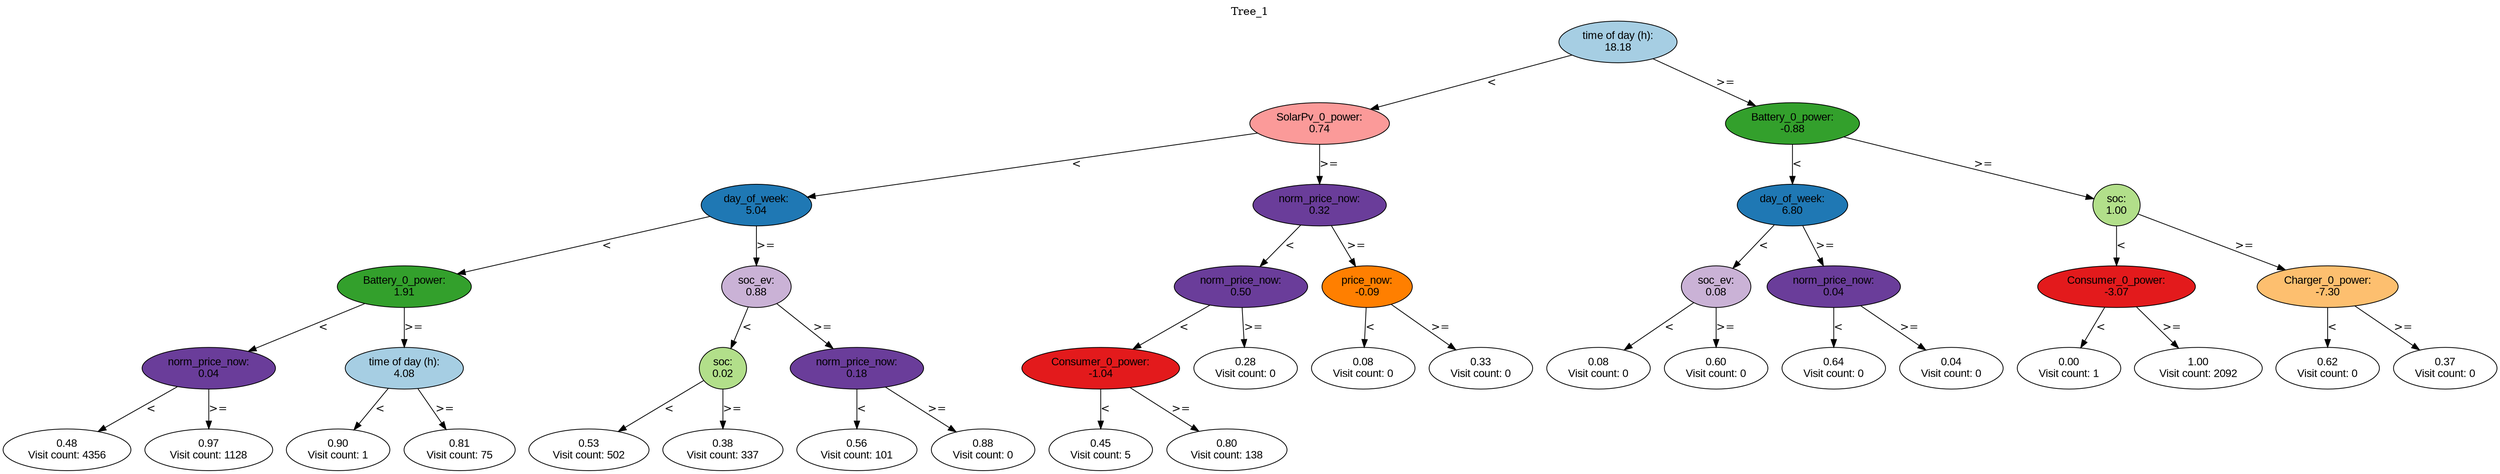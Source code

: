 digraph BST {
    node [fontname="Arial" style=filled colorscheme=paired12];
    0 [ label = "time of day (h):
18.18" fillcolor=1];
    1 [ label = "SolarPv_0_power:
0.74" fillcolor=5];
    2 [ label = "day_of_week:
5.04" fillcolor=2];
    3 [ label = "Battery_0_power:
1.91" fillcolor=4];
    4 [ label = "norm_price_now:
0.04" fillcolor=10];
    5 [ label = "0.48
Visit count: 4356" fillcolor=white];
    6 [ label = "0.97
Visit count: 1128" fillcolor=white];
    7 [ label = "time of day (h):
4.08" fillcolor=1];
    8 [ label = "0.90
Visit count: 1" fillcolor=white];
    9 [ label = "0.81
Visit count: 75" fillcolor=white];
    10 [ label = "soc_ev:
0.88" fillcolor=9];
    11 [ label = "soc:
0.02" fillcolor=3];
    12 [ label = "0.53
Visit count: 502" fillcolor=white];
    13 [ label = "0.38
Visit count: 337" fillcolor=white];
    14 [ label = "norm_price_now:
0.18" fillcolor=10];
    15 [ label = "0.56
Visit count: 101" fillcolor=white];
    16 [ label = "0.88
Visit count: 0" fillcolor=white];
    17 [ label = "norm_price_now:
0.32" fillcolor=10];
    18 [ label = "norm_price_now:
0.50" fillcolor=10];
    19 [ label = "Consumer_0_power:
-1.04" fillcolor=6];
    20 [ label = "0.45
Visit count: 5" fillcolor=white];
    21 [ label = "0.80
Visit count: 138" fillcolor=white];
    22 [ label = "0.28
Visit count: 0" fillcolor=white];
    23 [ label = "price_now:
-0.09" fillcolor=8];
    24 [ label = "0.08
Visit count: 0" fillcolor=white];
    25 [ label = "0.33
Visit count: 0" fillcolor=white];
    26 [ label = "Battery_0_power:
-0.88" fillcolor=4];
    27 [ label = "day_of_week:
6.80" fillcolor=2];
    28 [ label = "soc_ev:
0.08" fillcolor=9];
    29 [ label = "0.08
Visit count: 0" fillcolor=white];
    30 [ label = "0.60
Visit count: 0" fillcolor=white];
    31 [ label = "norm_price_now:
0.04" fillcolor=10];
    32 [ label = "0.64
Visit count: 0" fillcolor=white];
    33 [ label = "0.04
Visit count: 0" fillcolor=white];
    34 [ label = "soc:
1.00" fillcolor=3];
    35 [ label = "Consumer_0_power:
-3.07" fillcolor=6];
    36 [ label = "0.00
Visit count: 1" fillcolor=white];
    37 [ label = "1.00
Visit count: 2092" fillcolor=white];
    38 [ label = "Charger_0_power:
-7.30" fillcolor=7];
    39 [ label = "0.62
Visit count: 0" fillcolor=white];
    40 [ label = "0.37
Visit count: 0" fillcolor=white];

    0  -> 1[ label = "<"];
    0  -> 26[ label = ">="];
    1  -> 2[ label = "<"];
    1  -> 17[ label = ">="];
    2  -> 3[ label = "<"];
    2  -> 10[ label = ">="];
    3  -> 4[ label = "<"];
    3  -> 7[ label = ">="];
    4  -> 5[ label = "<"];
    4  -> 6[ label = ">="];
    7  -> 8[ label = "<"];
    7  -> 9[ label = ">="];
    10  -> 11[ label = "<"];
    10  -> 14[ label = ">="];
    11  -> 12[ label = "<"];
    11  -> 13[ label = ">="];
    14  -> 15[ label = "<"];
    14  -> 16[ label = ">="];
    17  -> 18[ label = "<"];
    17  -> 23[ label = ">="];
    18  -> 19[ label = "<"];
    18  -> 22[ label = ">="];
    19  -> 20[ label = "<"];
    19  -> 21[ label = ">="];
    23  -> 24[ label = "<"];
    23  -> 25[ label = ">="];
    26  -> 27[ label = "<"];
    26  -> 34[ label = ">="];
    27  -> 28[ label = "<"];
    27  -> 31[ label = ">="];
    28  -> 29[ label = "<"];
    28  -> 30[ label = ">="];
    31  -> 32[ label = "<"];
    31  -> 33[ label = ">="];
    34  -> 35[ label = "<"];
    34  -> 38[ label = ">="];
    35  -> 36[ label = "<"];
    35  -> 37[ label = ">="];
    38  -> 39[ label = "<"];
    38  -> 40[ label = ">="];

    labelloc="t";
    label="Tree_1";
}